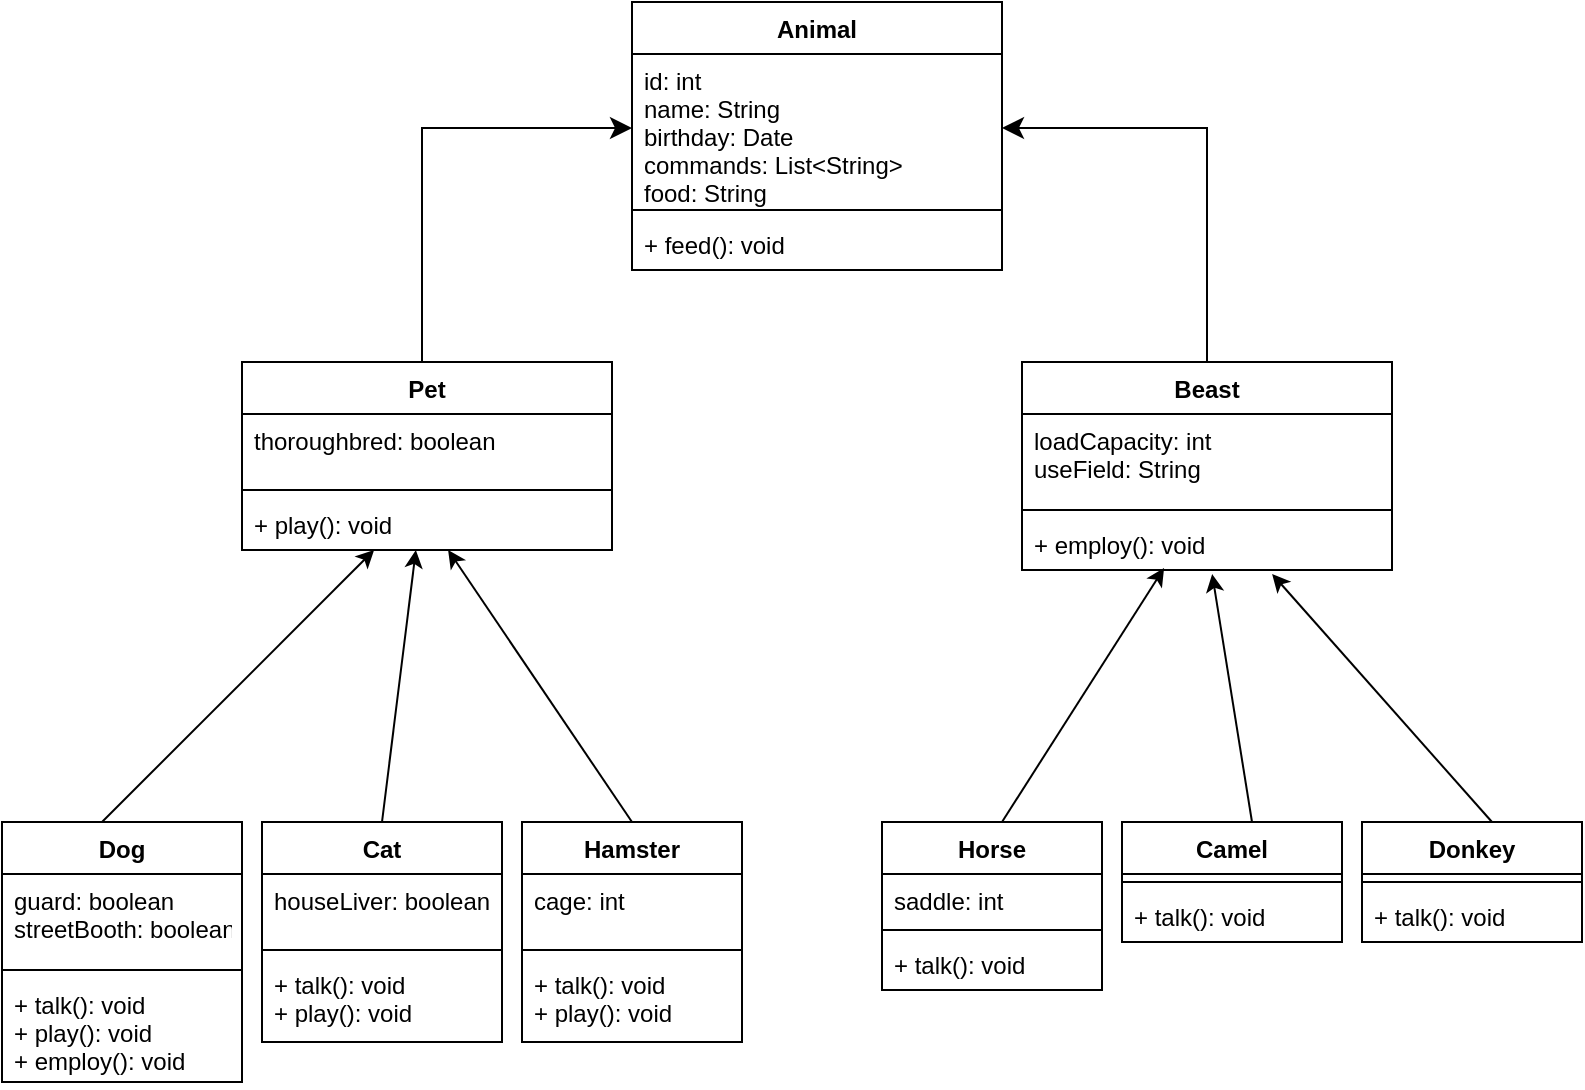 <mxfile version="20.8.5" type="github"><diagram id="PaCQPuGTLocWF-4NiOls" name="Страница 1"><mxGraphModel dx="954" dy="647" grid="1" gridSize="10" guides="1" tooltips="1" connect="1" arrows="1" fold="1" page="1" pageScale="1" pageWidth="827" pageHeight="1169" math="0" shadow="0"><root><mxCell id="0"/><mxCell id="1" parent="0"/><mxCell id="xj6zjtGuwZ-JJnqcdcFy-1" value="Animal" style="swimlane;fontStyle=1;align=center;verticalAlign=top;childLayout=stackLayout;horizontal=1;startSize=26;horizontalStack=0;resizeParent=1;resizeParentMax=0;resizeLast=0;collapsible=1;marginBottom=0;" vertex="1" parent="1"><mxGeometry x="335" y="60" width="185" height="134" as="geometry"/></mxCell><mxCell id="xj6zjtGuwZ-JJnqcdcFy-2" value="id: int&#10;name: String&#10;birthday: Date&#10;commands: List&lt;String&gt;&#10;food: String" style="text;strokeColor=none;fillColor=none;align=left;verticalAlign=top;spacingLeft=4;spacingRight=4;overflow=hidden;rotatable=0;points=[[0,0.5],[1,0.5]];portConstraint=eastwest;" vertex="1" parent="xj6zjtGuwZ-JJnqcdcFy-1"><mxGeometry y="26" width="185" height="74" as="geometry"/></mxCell><mxCell id="xj6zjtGuwZ-JJnqcdcFy-3" value="" style="line;strokeWidth=1;fillColor=none;align=left;verticalAlign=middle;spacingTop=-1;spacingLeft=3;spacingRight=3;rotatable=0;labelPosition=right;points=[];portConstraint=eastwest;strokeColor=inherit;" vertex="1" parent="xj6zjtGuwZ-JJnqcdcFy-1"><mxGeometry y="100" width="185" height="8" as="geometry"/></mxCell><mxCell id="xj6zjtGuwZ-JJnqcdcFy-4" value="+ feed(): void" style="text;strokeColor=none;fillColor=none;align=left;verticalAlign=top;spacingLeft=4;spacingRight=4;overflow=hidden;rotatable=0;points=[[0,0.5],[1,0.5]];portConstraint=eastwest;" vertex="1" parent="xj6zjtGuwZ-JJnqcdcFy-1"><mxGeometry y="108" width="185" height="26" as="geometry"/></mxCell><mxCell id="xj6zjtGuwZ-JJnqcdcFy-5" value="Pet" style="swimlane;fontStyle=1;align=center;verticalAlign=top;childLayout=stackLayout;horizontal=1;startSize=26;horizontalStack=0;resizeParent=1;resizeParentMax=0;resizeLast=0;collapsible=1;marginBottom=0;" vertex="1" parent="1"><mxGeometry x="140" y="240" width="185" height="94" as="geometry"/></mxCell><mxCell id="xj6zjtGuwZ-JJnqcdcFy-6" value="thoroughbred: boolean" style="text;strokeColor=none;fillColor=none;align=left;verticalAlign=top;spacingLeft=4;spacingRight=4;overflow=hidden;rotatable=0;points=[[0,0.5],[1,0.5]];portConstraint=eastwest;fontColor=#000000;" vertex="1" parent="xj6zjtGuwZ-JJnqcdcFy-5"><mxGeometry y="26" width="185" height="34" as="geometry"/></mxCell><mxCell id="xj6zjtGuwZ-JJnqcdcFy-7" value="" style="line;strokeWidth=1;fillColor=none;align=left;verticalAlign=middle;spacingTop=-1;spacingLeft=3;spacingRight=3;rotatable=0;labelPosition=right;points=[];portConstraint=eastwest;strokeColor=inherit;" vertex="1" parent="xj6zjtGuwZ-JJnqcdcFy-5"><mxGeometry y="60" width="185" height="8" as="geometry"/></mxCell><mxCell id="xj6zjtGuwZ-JJnqcdcFy-8" value="+ play(): void" style="text;strokeColor=none;fillColor=none;align=left;verticalAlign=top;spacingLeft=4;spacingRight=4;overflow=hidden;rotatable=0;points=[[0,0.5],[1,0.5]];portConstraint=eastwest;" vertex="1" parent="xj6zjtGuwZ-JJnqcdcFy-5"><mxGeometry y="68" width="185" height="26" as="geometry"/></mxCell><mxCell id="xj6zjtGuwZ-JJnqcdcFy-9" value="Beast" style="swimlane;fontStyle=1;align=center;verticalAlign=top;childLayout=stackLayout;horizontal=1;startSize=26;horizontalStack=0;resizeParent=1;resizeParentMax=0;resizeLast=0;collapsible=1;marginBottom=0;" vertex="1" parent="1"><mxGeometry x="530" y="240" width="185" height="104" as="geometry"/></mxCell><mxCell id="xj6zjtGuwZ-JJnqcdcFy-10" value="loadCapacity: int&#10;useField: String&#10;" style="text;strokeColor=none;fillColor=none;align=left;verticalAlign=top;spacingLeft=4;spacingRight=4;overflow=hidden;rotatable=0;points=[[0,0.5],[1,0.5]];portConstraint=eastwest;" vertex="1" parent="xj6zjtGuwZ-JJnqcdcFy-9"><mxGeometry y="26" width="185" height="44" as="geometry"/></mxCell><mxCell id="xj6zjtGuwZ-JJnqcdcFy-11" value="" style="line;strokeWidth=1;fillColor=none;align=left;verticalAlign=middle;spacingTop=-1;spacingLeft=3;spacingRight=3;rotatable=0;labelPosition=right;points=[];portConstraint=eastwest;strokeColor=inherit;" vertex="1" parent="xj6zjtGuwZ-JJnqcdcFy-9"><mxGeometry y="70" width="185" height="8" as="geometry"/></mxCell><mxCell id="xj6zjtGuwZ-JJnqcdcFy-12" value="+ employ(): void" style="text;strokeColor=none;fillColor=none;align=left;verticalAlign=top;spacingLeft=4;spacingRight=4;overflow=hidden;rotatable=0;points=[[0,0.5],[1,0.5]];portConstraint=eastwest;" vertex="1" parent="xj6zjtGuwZ-JJnqcdcFy-9"><mxGeometry y="78" width="185" height="26" as="geometry"/></mxCell><mxCell id="xj6zjtGuwZ-JJnqcdcFy-13" value="" style="edgeStyle=segmentEdgeStyle;endArrow=classic;html=1;curved=0;rounded=0;endSize=8;startSize=8;entryX=1;entryY=0.5;entryDx=0;entryDy=0;exitX=0.5;exitY=0;exitDx=0;exitDy=0;" edge="1" parent="1" source="xj6zjtGuwZ-JJnqcdcFy-9" target="xj6zjtGuwZ-JJnqcdcFy-2"><mxGeometry width="50" height="50" relative="1" as="geometry"><mxPoint x="390" y="270" as="sourcePoint"/><mxPoint x="440" y="220" as="targetPoint"/><Array as="points"><mxPoint x="623" y="123"/></Array></mxGeometry></mxCell><mxCell id="xj6zjtGuwZ-JJnqcdcFy-14" value="" style="edgeStyle=segmentEdgeStyle;endArrow=classic;html=1;curved=0;rounded=0;endSize=8;startSize=8;entryX=0;entryY=0.5;entryDx=0;entryDy=0;exitX=0.5;exitY=0;exitDx=0;exitDy=0;" edge="1" parent="1" source="xj6zjtGuwZ-JJnqcdcFy-5" target="xj6zjtGuwZ-JJnqcdcFy-2"><mxGeometry width="50" height="50" relative="1" as="geometry"><mxPoint x="632.5" y="250" as="sourcePoint"/><mxPoint x="530" y="133" as="targetPoint"/><Array as="points"><mxPoint x="230" y="240"/><mxPoint x="230" y="123"/></Array></mxGeometry></mxCell><mxCell id="xj6zjtGuwZ-JJnqcdcFy-15" value="Dog" style="swimlane;fontStyle=1;align=center;verticalAlign=top;childLayout=stackLayout;horizontal=1;startSize=26;horizontalStack=0;resizeParent=1;resizeParentMax=0;resizeLast=0;collapsible=1;marginBottom=0;" vertex="1" parent="1"><mxGeometry x="20" y="470" width="120" height="130" as="geometry"/></mxCell><mxCell id="xj6zjtGuwZ-JJnqcdcFy-16" value="guard: boolean&#10;streetBooth: boolean&#10;" style="text;strokeColor=none;fillColor=none;align=left;verticalAlign=top;spacingLeft=4;spacingRight=4;overflow=hidden;rotatable=0;points=[[0,0.5],[1,0.5]];portConstraint=eastwest;" vertex="1" parent="xj6zjtGuwZ-JJnqcdcFy-15"><mxGeometry y="26" width="120" height="44" as="geometry"/></mxCell><mxCell id="xj6zjtGuwZ-JJnqcdcFy-17" value="" style="line;strokeWidth=1;fillColor=none;align=left;verticalAlign=middle;spacingTop=-1;spacingLeft=3;spacingRight=3;rotatable=0;labelPosition=right;points=[];portConstraint=eastwest;strokeColor=inherit;" vertex="1" parent="xj6zjtGuwZ-JJnqcdcFy-15"><mxGeometry y="70" width="120" height="8" as="geometry"/></mxCell><mxCell id="xj6zjtGuwZ-JJnqcdcFy-18" value="+ talk(): void&#10;+ play(): void&#10;+ employ(): void" style="text;strokeColor=none;fillColor=none;align=left;verticalAlign=top;spacingLeft=4;spacingRight=4;overflow=hidden;rotatable=0;points=[[0,0.5],[1,0.5]];portConstraint=eastwest;" vertex="1" parent="xj6zjtGuwZ-JJnqcdcFy-15"><mxGeometry y="78" width="120" height="52" as="geometry"/></mxCell><mxCell id="xj6zjtGuwZ-JJnqcdcFy-27" value="Cat" style="swimlane;fontStyle=1;align=center;verticalAlign=top;childLayout=stackLayout;horizontal=1;startSize=26;horizontalStack=0;resizeParent=1;resizeParentMax=0;resizeLast=0;collapsible=1;marginBottom=0;" vertex="1" parent="1"><mxGeometry x="150" y="470" width="120" height="110" as="geometry"/></mxCell><mxCell id="xj6zjtGuwZ-JJnqcdcFy-28" value="houseLiver: boolean" style="text;strokeColor=none;fillColor=none;align=left;verticalAlign=top;spacingLeft=4;spacingRight=4;overflow=hidden;rotatable=0;points=[[0,0.5],[1,0.5]];portConstraint=eastwest;" vertex="1" parent="xj6zjtGuwZ-JJnqcdcFy-27"><mxGeometry y="26" width="120" height="34" as="geometry"/></mxCell><mxCell id="xj6zjtGuwZ-JJnqcdcFy-29" value="" style="line;strokeWidth=1;fillColor=none;align=left;verticalAlign=middle;spacingTop=-1;spacingLeft=3;spacingRight=3;rotatable=0;labelPosition=right;points=[];portConstraint=eastwest;strokeColor=inherit;" vertex="1" parent="xj6zjtGuwZ-JJnqcdcFy-27"><mxGeometry y="60" width="120" height="8" as="geometry"/></mxCell><mxCell id="xj6zjtGuwZ-JJnqcdcFy-30" value="+ talk(): void&#10;+ play(): void" style="text;strokeColor=none;fillColor=none;align=left;verticalAlign=top;spacingLeft=4;spacingRight=4;overflow=hidden;rotatable=0;points=[[0,0.5],[1,0.5]];portConstraint=eastwest;" vertex="1" parent="xj6zjtGuwZ-JJnqcdcFy-27"><mxGeometry y="68" width="120" height="42" as="geometry"/></mxCell><mxCell id="xj6zjtGuwZ-JJnqcdcFy-31" value="Hamster" style="swimlane;fontStyle=1;align=center;verticalAlign=top;childLayout=stackLayout;horizontal=1;startSize=26;horizontalStack=0;resizeParent=1;resizeParentMax=0;resizeLast=0;collapsible=1;marginBottom=0;" vertex="1" parent="1"><mxGeometry x="280" y="470" width="110" height="110" as="geometry"/></mxCell><mxCell id="xj6zjtGuwZ-JJnqcdcFy-32" value="cage: int" style="text;strokeColor=none;fillColor=none;align=left;verticalAlign=top;spacingLeft=4;spacingRight=4;overflow=hidden;rotatable=0;points=[[0,0.5],[1,0.5]];portConstraint=eastwest;" vertex="1" parent="xj6zjtGuwZ-JJnqcdcFy-31"><mxGeometry y="26" width="110" height="34" as="geometry"/></mxCell><mxCell id="xj6zjtGuwZ-JJnqcdcFy-33" value="" style="line;strokeWidth=1;fillColor=none;align=left;verticalAlign=middle;spacingTop=-1;spacingLeft=3;spacingRight=3;rotatable=0;labelPosition=right;points=[];portConstraint=eastwest;strokeColor=inherit;" vertex="1" parent="xj6zjtGuwZ-JJnqcdcFy-31"><mxGeometry y="60" width="110" height="8" as="geometry"/></mxCell><mxCell id="xj6zjtGuwZ-JJnqcdcFy-34" value="+ talk(): void&#10;+ play(): void" style="text;strokeColor=none;fillColor=none;align=left;verticalAlign=top;spacingLeft=4;spacingRight=4;overflow=hidden;rotatable=0;points=[[0,0.5],[1,0.5]];portConstraint=eastwest;" vertex="1" parent="xj6zjtGuwZ-JJnqcdcFy-31"><mxGeometry y="68" width="110" height="42" as="geometry"/></mxCell><mxCell id="xj6zjtGuwZ-JJnqcdcFy-35" value="Horse" style="swimlane;fontStyle=1;align=center;verticalAlign=top;childLayout=stackLayout;horizontal=1;startSize=26;horizontalStack=0;resizeParent=1;resizeParentMax=0;resizeLast=0;collapsible=1;marginBottom=0;" vertex="1" parent="1"><mxGeometry x="460" y="470" width="110" height="84" as="geometry"/></mxCell><mxCell id="xj6zjtGuwZ-JJnqcdcFy-36" value="saddle: int" style="text;strokeColor=none;fillColor=none;align=left;verticalAlign=top;spacingLeft=4;spacingRight=4;overflow=hidden;rotatable=0;points=[[0,0.5],[1,0.5]];portConstraint=eastwest;" vertex="1" parent="xj6zjtGuwZ-JJnqcdcFy-35"><mxGeometry y="26" width="110" height="24" as="geometry"/></mxCell><mxCell id="xj6zjtGuwZ-JJnqcdcFy-37" value="" style="line;strokeWidth=1;fillColor=none;align=left;verticalAlign=middle;spacingTop=-1;spacingLeft=3;spacingRight=3;rotatable=0;labelPosition=right;points=[];portConstraint=eastwest;strokeColor=inherit;" vertex="1" parent="xj6zjtGuwZ-JJnqcdcFy-35"><mxGeometry y="50" width="110" height="8" as="geometry"/></mxCell><mxCell id="xj6zjtGuwZ-JJnqcdcFy-38" value="+ talk(): void" style="text;strokeColor=none;fillColor=none;align=left;verticalAlign=top;spacingLeft=4;spacingRight=4;overflow=hidden;rotatable=0;points=[[0,0.5],[1,0.5]];portConstraint=eastwest;" vertex="1" parent="xj6zjtGuwZ-JJnqcdcFy-35"><mxGeometry y="58" width="110" height="26" as="geometry"/></mxCell><mxCell id="xj6zjtGuwZ-JJnqcdcFy-39" value="Camel" style="swimlane;fontStyle=1;align=center;verticalAlign=top;childLayout=stackLayout;horizontal=1;startSize=26;horizontalStack=0;resizeParent=1;resizeParentMax=0;resizeLast=0;collapsible=1;marginBottom=0;" vertex="1" parent="1"><mxGeometry x="580" y="470" width="110" height="60" as="geometry"/></mxCell><mxCell id="xj6zjtGuwZ-JJnqcdcFy-41" value="" style="line;strokeWidth=1;fillColor=none;align=left;verticalAlign=middle;spacingTop=-1;spacingLeft=3;spacingRight=3;rotatable=0;labelPosition=right;points=[];portConstraint=eastwest;strokeColor=inherit;" vertex="1" parent="xj6zjtGuwZ-JJnqcdcFy-39"><mxGeometry y="26" width="110" height="8" as="geometry"/></mxCell><mxCell id="xj6zjtGuwZ-JJnqcdcFy-42" value="+ talk(): void" style="text;strokeColor=none;fillColor=none;align=left;verticalAlign=top;spacingLeft=4;spacingRight=4;overflow=hidden;rotatable=0;points=[[0,0.5],[1,0.5]];portConstraint=eastwest;" vertex="1" parent="xj6zjtGuwZ-JJnqcdcFy-39"><mxGeometry y="34" width="110" height="26" as="geometry"/></mxCell><mxCell id="xj6zjtGuwZ-JJnqcdcFy-43" value="Donkey" style="swimlane;fontStyle=1;align=center;verticalAlign=top;childLayout=stackLayout;horizontal=1;startSize=26;horizontalStack=0;resizeParent=1;resizeParentMax=0;resizeLast=0;collapsible=1;marginBottom=0;" vertex="1" parent="1"><mxGeometry x="700" y="470" width="110" height="60" as="geometry"/></mxCell><mxCell id="xj6zjtGuwZ-JJnqcdcFy-45" value="" style="line;strokeWidth=1;fillColor=none;align=left;verticalAlign=middle;spacingTop=-1;spacingLeft=3;spacingRight=3;rotatable=0;labelPosition=right;points=[];portConstraint=eastwest;strokeColor=inherit;" vertex="1" parent="xj6zjtGuwZ-JJnqcdcFy-43"><mxGeometry y="26" width="110" height="8" as="geometry"/></mxCell><mxCell id="xj6zjtGuwZ-JJnqcdcFy-46" value="+ talk(): void" style="text;strokeColor=none;fillColor=none;align=left;verticalAlign=top;spacingLeft=4;spacingRight=4;overflow=hidden;rotatable=0;points=[[0,0.5],[1,0.5]];portConstraint=eastwest;" vertex="1" parent="xj6zjtGuwZ-JJnqcdcFy-43"><mxGeometry y="34" width="110" height="26" as="geometry"/></mxCell><mxCell id="xj6zjtGuwZ-JJnqcdcFy-49" value="" style="endArrow=classic;html=1;rounded=0;entryX=0.357;entryY=1;entryDx=0;entryDy=0;entryPerimeter=0;" edge="1" parent="1" target="xj6zjtGuwZ-JJnqcdcFy-8"><mxGeometry width="50" height="50" relative="1" as="geometry"><mxPoint x="70" y="470" as="sourcePoint"/><mxPoint x="210" y="340" as="targetPoint"/></mxGeometry></mxCell><mxCell id="xj6zjtGuwZ-JJnqcdcFy-50" value="" style="endArrow=classic;html=1;rounded=0;exitX=0.5;exitY=0;exitDx=0;exitDy=0;entryX=0.47;entryY=1;entryDx=0;entryDy=0;entryPerimeter=0;" edge="1" parent="1" source="xj6zjtGuwZ-JJnqcdcFy-27" target="xj6zjtGuwZ-JJnqcdcFy-8"><mxGeometry width="50" height="50" relative="1" as="geometry"><mxPoint x="80" y="480" as="sourcePoint"/><mxPoint x="223.119" y="384" as="targetPoint"/></mxGeometry></mxCell><mxCell id="xj6zjtGuwZ-JJnqcdcFy-51" value="" style="endArrow=classic;html=1;rounded=0;exitX=0.5;exitY=0;exitDx=0;exitDy=0;entryX=0.557;entryY=1;entryDx=0;entryDy=0;entryPerimeter=0;" edge="1" parent="1" source="xj6zjtGuwZ-JJnqcdcFy-31" target="xj6zjtGuwZ-JJnqcdcFy-8"><mxGeometry width="50" height="50" relative="1" as="geometry"><mxPoint x="90" y="490" as="sourcePoint"/><mxPoint x="250" y="370" as="targetPoint"/></mxGeometry></mxCell><mxCell id="xj6zjtGuwZ-JJnqcdcFy-52" value="" style="endArrow=classic;html=1;rounded=0;entryX=0.384;entryY=0.962;entryDx=0;entryDy=0;entryPerimeter=0;" edge="1" parent="1" target="xj6zjtGuwZ-JJnqcdcFy-12"><mxGeometry width="50" height="50" relative="1" as="geometry"><mxPoint x="520" y="470" as="sourcePoint"/><mxPoint x="663.119" y="374" as="targetPoint"/></mxGeometry></mxCell><mxCell id="xj6zjtGuwZ-JJnqcdcFy-53" value="" style="endArrow=classic;html=1;rounded=0;exitX=0.5;exitY=0;exitDx=0;exitDy=0;entryX=0.514;entryY=1.077;entryDx=0;entryDy=0;entryPerimeter=0;" edge="1" parent="1" target="xj6zjtGuwZ-JJnqcdcFy-12"><mxGeometry width="50" height="50" relative="1" as="geometry"><mxPoint x="645" y="470" as="sourcePoint"/><mxPoint x="676.95" y="374" as="targetPoint"/></mxGeometry></mxCell><mxCell id="xj6zjtGuwZ-JJnqcdcFy-54" value="" style="endArrow=classic;html=1;rounded=0;exitX=0.5;exitY=0;exitDx=0;exitDy=0;entryX=0.676;entryY=1.077;entryDx=0;entryDy=0;entryPerimeter=0;" edge="1" parent="1" target="xj6zjtGuwZ-JJnqcdcFy-12"><mxGeometry width="50" height="50" relative="1" as="geometry"><mxPoint x="765" y="470" as="sourcePoint"/><mxPoint x="693.045" y="374" as="targetPoint"/></mxGeometry></mxCell></root></mxGraphModel></diagram></mxfile>